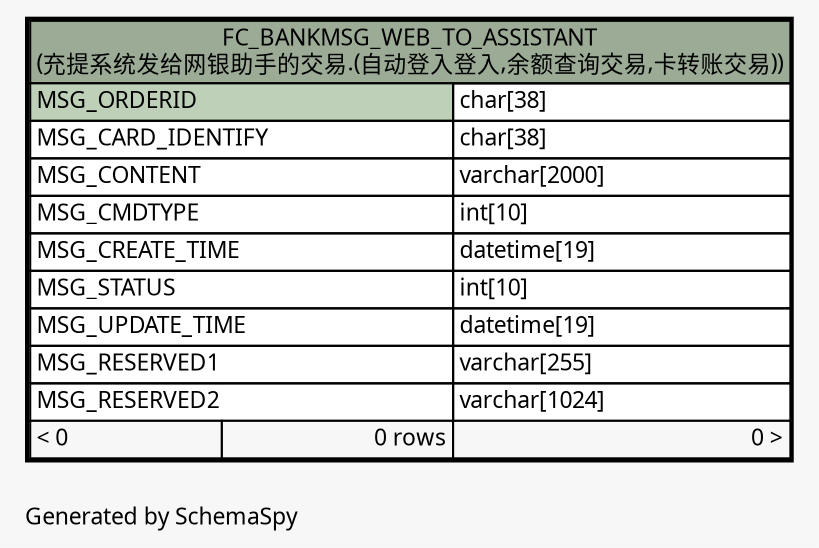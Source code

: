 // dot 2.26.0 on Linux 2.6.32-504.3.3.el6.x86_64
// SchemaSpy rev Unknown
digraph "oneDegreeRelationshipsDiagram" {
  graph [
    rankdir="RL"
    bgcolor="#f7f7f7"
    label="\nGenerated by SchemaSpy"
    labeljust="l"
    nodesep="0.18"
    ranksep="0.46"
    fontname="Microsoft YaHei"
    fontsize="11"
  ];
  node [
    fontname="Microsoft YaHei"
    fontsize="11"
    shape="plaintext"
  ];
  edge [
    arrowsize="0.8"
  ];
  "FC_BANKMSG_WEB_TO_ASSISTANT" [
    label=<
    <TABLE BORDER="2" CELLBORDER="1" CELLSPACING="0" BGCOLOR="#ffffff">
      <TR><TD COLSPAN="3" BGCOLOR="#9bab96" ALIGN="CENTER">FC_BANKMSG_WEB_TO_ASSISTANT<br/>(充提系统发给网银助手的交易.(自动登入登入,余额查询交易,卡转账交易))</TD></TR>
      <TR><TD PORT="MSG_ORDERID" COLSPAN="2" BGCOLOR="#bed1b8" ALIGN="LEFT">MSG_ORDERID</TD><TD PORT="MSG_ORDERID.type" ALIGN="LEFT">char[38]</TD></TR>
      <TR><TD PORT="MSG_CARD_IDENTIFY" COLSPAN="2" ALIGN="LEFT">MSG_CARD_IDENTIFY</TD><TD PORT="MSG_CARD_IDENTIFY.type" ALIGN="LEFT">char[38]</TD></TR>
      <TR><TD PORT="MSG_CONTENT" COLSPAN="2" ALIGN="LEFT">MSG_CONTENT</TD><TD PORT="MSG_CONTENT.type" ALIGN="LEFT">varchar[2000]</TD></TR>
      <TR><TD PORT="MSG_CMDTYPE" COLSPAN="2" ALIGN="LEFT">MSG_CMDTYPE</TD><TD PORT="MSG_CMDTYPE.type" ALIGN="LEFT">int[10]</TD></TR>
      <TR><TD PORT="MSG_CREATE_TIME" COLSPAN="2" ALIGN="LEFT">MSG_CREATE_TIME</TD><TD PORT="MSG_CREATE_TIME.type" ALIGN="LEFT">datetime[19]</TD></TR>
      <TR><TD PORT="MSG_STATUS" COLSPAN="2" ALIGN="LEFT">MSG_STATUS</TD><TD PORT="MSG_STATUS.type" ALIGN="LEFT">int[10]</TD></TR>
      <TR><TD PORT="MSG_UPDATE_TIME" COLSPAN="2" ALIGN="LEFT">MSG_UPDATE_TIME</TD><TD PORT="MSG_UPDATE_TIME.type" ALIGN="LEFT">datetime[19]</TD></TR>
      <TR><TD PORT="MSG_RESERVED1" COLSPAN="2" ALIGN="LEFT">MSG_RESERVED1</TD><TD PORT="MSG_RESERVED1.type" ALIGN="LEFT">varchar[255]</TD></TR>
      <TR><TD PORT="MSG_RESERVED2" COLSPAN="2" ALIGN="LEFT">MSG_RESERVED2</TD><TD PORT="MSG_RESERVED2.type" ALIGN="LEFT">varchar[1024]</TD></TR>
      <TR><TD ALIGN="LEFT" BGCOLOR="#f7f7f7">&lt; 0</TD><TD ALIGN="RIGHT" BGCOLOR="#f7f7f7">0 rows</TD><TD ALIGN="RIGHT" BGCOLOR="#f7f7f7">0 &gt;</TD></TR>
    </TABLE>>
    URL="FC_BANKMSG_WEB_TO_ASSISTANT.html"
    tooltip="FC_BANKMSG_WEB_TO_ASSISTANT"
  ];
}
